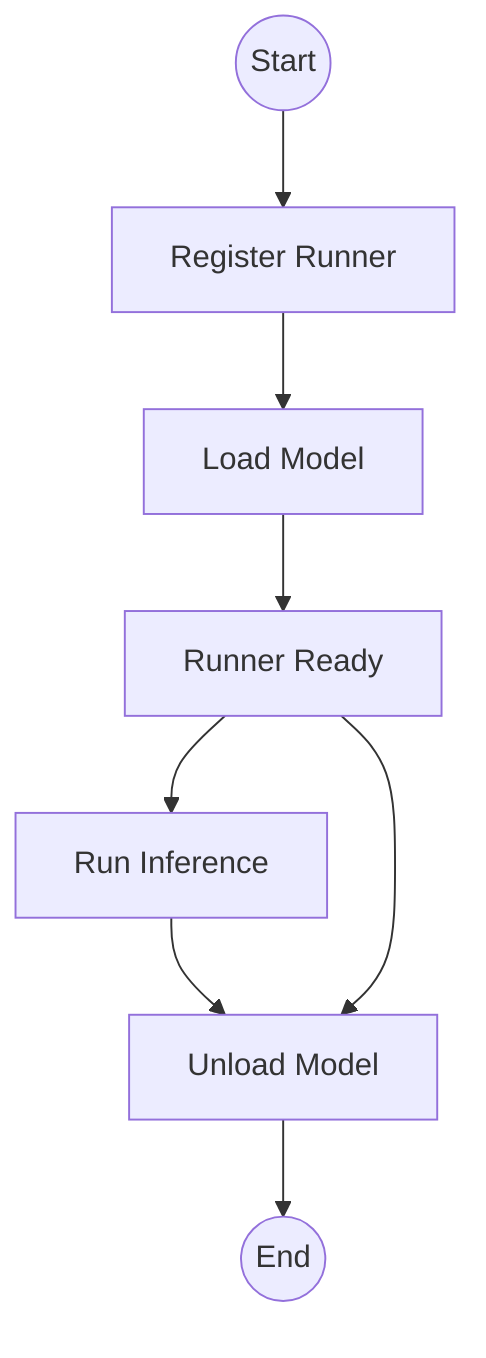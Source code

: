 flowchart TD
    Start((Start)) --> Register[Register Runner]
    Register --> Load[Load Model]
    Load --> Ready[Runner Ready]
    Ready --> Run[Run Inference]
    Run --> Unload[Unload Model]
    Unload --> End((End))
    Ready --> Unload